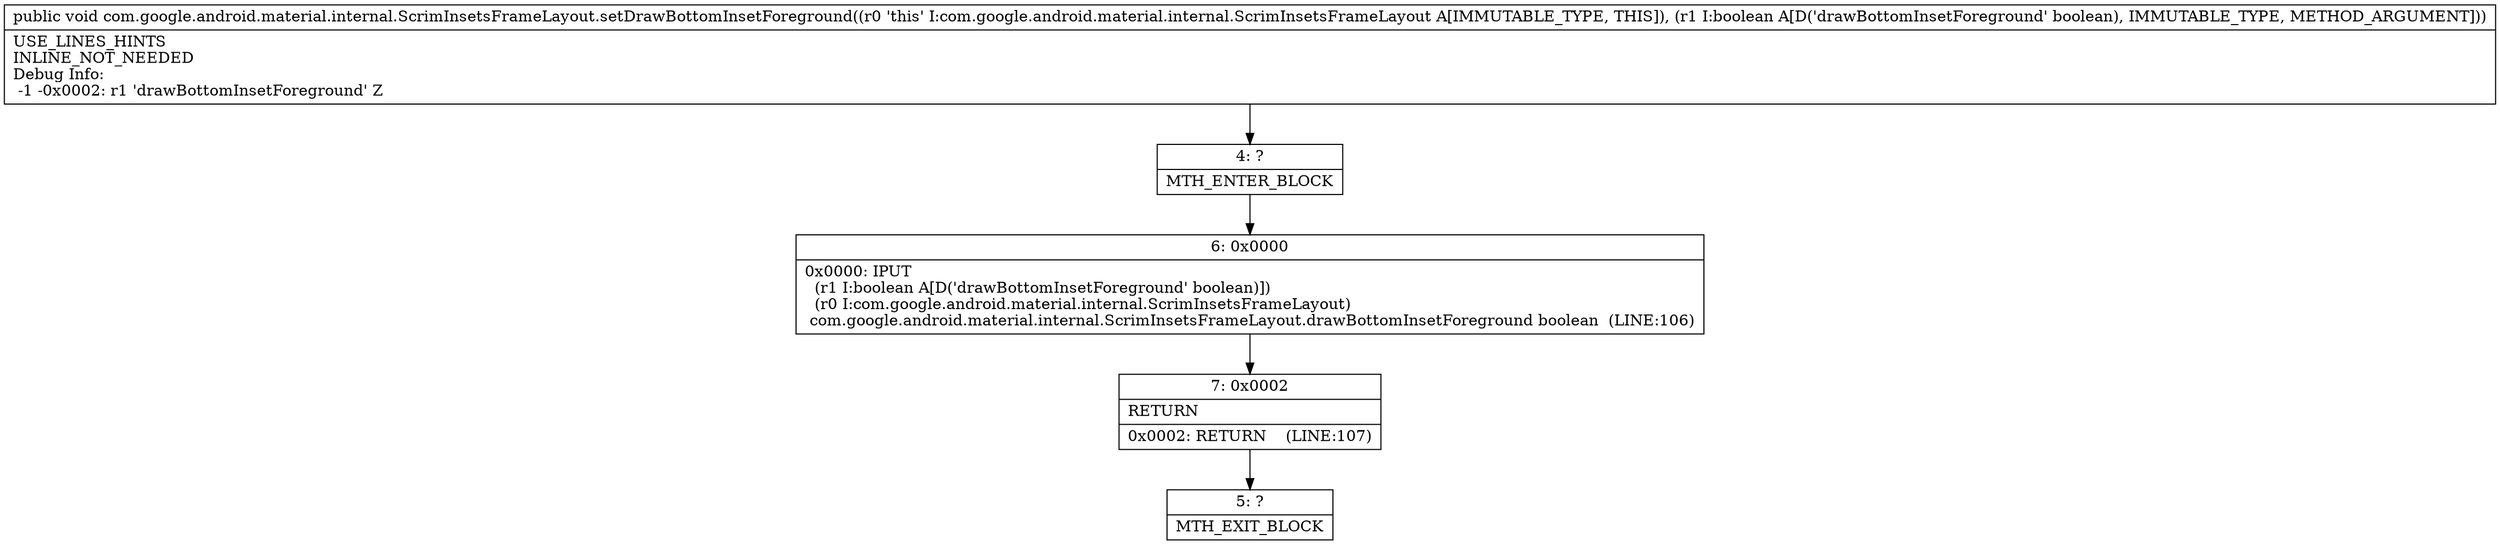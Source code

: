digraph "CFG forcom.google.android.material.internal.ScrimInsetsFrameLayout.setDrawBottomInsetForeground(Z)V" {
Node_4 [shape=record,label="{4\:\ ?|MTH_ENTER_BLOCK\l}"];
Node_6 [shape=record,label="{6\:\ 0x0000|0x0000: IPUT  \l  (r1 I:boolean A[D('drawBottomInsetForeground' boolean)])\l  (r0 I:com.google.android.material.internal.ScrimInsetsFrameLayout)\l com.google.android.material.internal.ScrimInsetsFrameLayout.drawBottomInsetForeground boolean  (LINE:106)\l}"];
Node_7 [shape=record,label="{7\:\ 0x0002|RETURN\l|0x0002: RETURN    (LINE:107)\l}"];
Node_5 [shape=record,label="{5\:\ ?|MTH_EXIT_BLOCK\l}"];
MethodNode[shape=record,label="{public void com.google.android.material.internal.ScrimInsetsFrameLayout.setDrawBottomInsetForeground((r0 'this' I:com.google.android.material.internal.ScrimInsetsFrameLayout A[IMMUTABLE_TYPE, THIS]), (r1 I:boolean A[D('drawBottomInsetForeground' boolean), IMMUTABLE_TYPE, METHOD_ARGUMENT]))  | USE_LINES_HINTS\lINLINE_NOT_NEEDED\lDebug Info:\l  \-1 \-0x0002: r1 'drawBottomInsetForeground' Z\l}"];
MethodNode -> Node_4;Node_4 -> Node_6;
Node_6 -> Node_7;
Node_7 -> Node_5;
}

